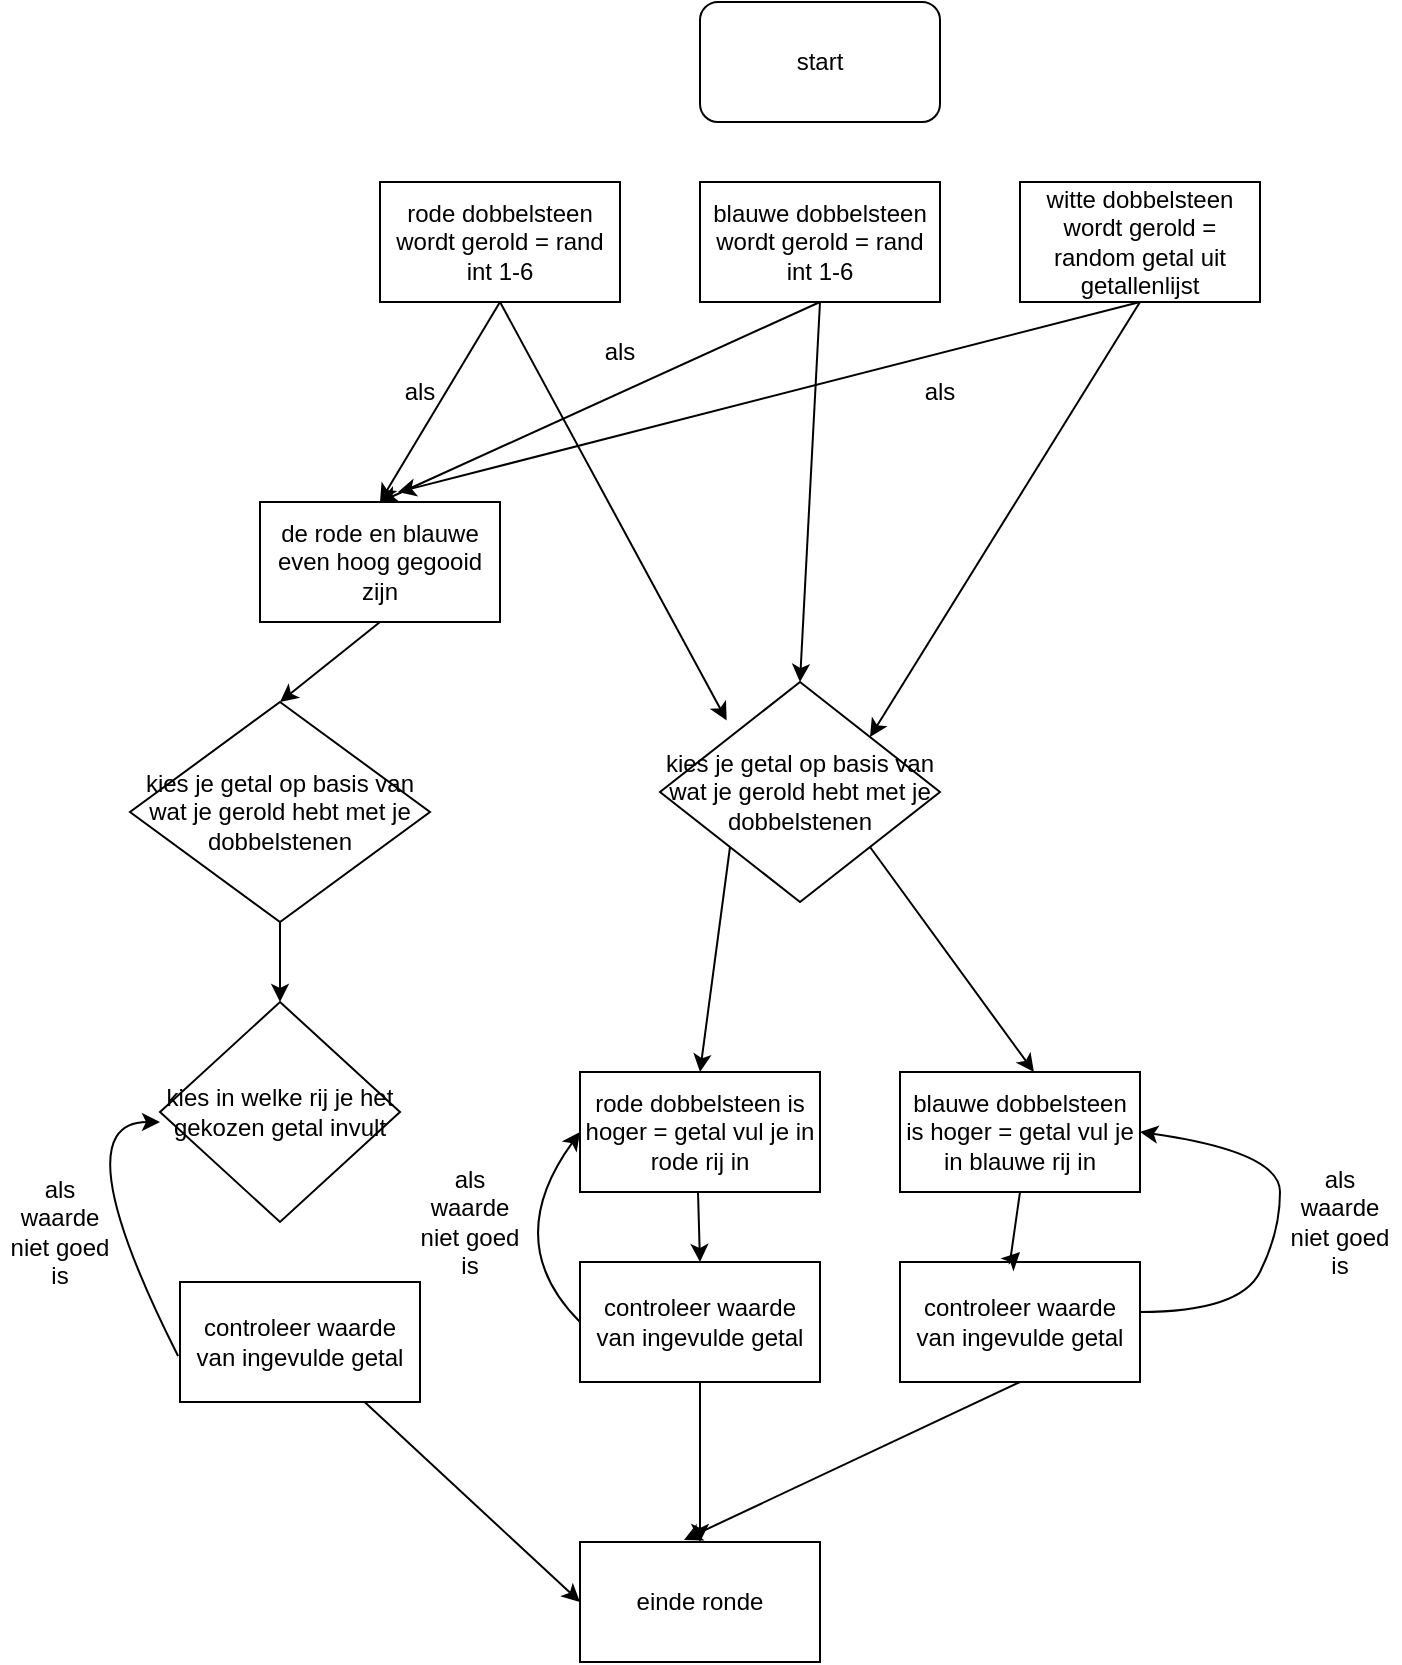 <mxfile version="21.6.1" type="device">
  <diagram name="Pagina-1" id="lcHrGxXBL3W1wGfV-fO7">
    <mxGraphModel dx="1947" dy="478" grid="1" gridSize="10" guides="1" tooltips="1" connect="1" arrows="1" fold="1" page="1" pageScale="1" pageWidth="827" pageHeight="1169" math="0" shadow="0">
      <root>
        <mxCell id="0" />
        <mxCell id="1" parent="0" />
        <mxCell id="sTtSb0fzbkR7x_QfdFsz-1" value="start" style="rounded=1;whiteSpace=wrap;html=1;" vertex="1" parent="1">
          <mxGeometry x="300" y="50" width="120" height="60" as="geometry" />
        </mxCell>
        <mxCell id="sTtSb0fzbkR7x_QfdFsz-2" value="blauwe dobbelsteen wordt gerold = rand int 1-6" style="rounded=0;whiteSpace=wrap;html=1;" vertex="1" parent="1">
          <mxGeometry x="300" y="140" width="120" height="60" as="geometry" />
        </mxCell>
        <mxCell id="sTtSb0fzbkR7x_QfdFsz-3" value="rode dobbelsteen wordt gerold = rand int 1-6" style="rounded=0;whiteSpace=wrap;html=1;" vertex="1" parent="1">
          <mxGeometry x="140" y="140" width="120" height="60" as="geometry" />
        </mxCell>
        <mxCell id="sTtSb0fzbkR7x_QfdFsz-4" value="witte dobbelsteen wordt gerold = random getal uit getallenlijst" style="rounded=0;whiteSpace=wrap;html=1;" vertex="1" parent="1">
          <mxGeometry x="460" y="140" width="120" height="60" as="geometry" />
        </mxCell>
        <mxCell id="sTtSb0fzbkR7x_QfdFsz-5" value="kies je getal op basis van wat je gerold hebt met je dobbelstenen" style="rhombus;whiteSpace=wrap;html=1;" vertex="1" parent="1">
          <mxGeometry x="280" y="390" width="140" height="110" as="geometry" />
        </mxCell>
        <mxCell id="sTtSb0fzbkR7x_QfdFsz-6" value="" style="endArrow=classic;html=1;rounded=0;exitX=0.5;exitY=1;exitDx=0;exitDy=0;entryX=1;entryY=0;entryDx=0;entryDy=0;" edge="1" parent="1" source="sTtSb0fzbkR7x_QfdFsz-4" target="sTtSb0fzbkR7x_QfdFsz-5">
          <mxGeometry width="50" height="50" relative="1" as="geometry">
            <mxPoint x="500" y="280" as="sourcePoint" />
            <mxPoint x="550" y="230" as="targetPoint" />
          </mxGeometry>
        </mxCell>
        <mxCell id="sTtSb0fzbkR7x_QfdFsz-7" value="" style="endArrow=classic;html=1;rounded=0;exitX=0.5;exitY=1;exitDx=0;exitDy=0;entryX=0.238;entryY=0.175;entryDx=0;entryDy=0;entryPerimeter=0;" edge="1" parent="1" source="sTtSb0fzbkR7x_QfdFsz-3" target="sTtSb0fzbkR7x_QfdFsz-5">
          <mxGeometry width="50" height="50" relative="1" as="geometry">
            <mxPoint x="170" y="220" as="sourcePoint" />
            <mxPoint x="280" y="250" as="targetPoint" />
          </mxGeometry>
        </mxCell>
        <mxCell id="sTtSb0fzbkR7x_QfdFsz-8" value="" style="endArrow=classic;html=1;rounded=0;exitX=0.5;exitY=1;exitDx=0;exitDy=0;entryX=0.5;entryY=0;entryDx=0;entryDy=0;" edge="1" parent="1" source="sTtSb0fzbkR7x_QfdFsz-2" target="sTtSb0fzbkR7x_QfdFsz-5">
          <mxGeometry width="50" height="50" relative="1" as="geometry">
            <mxPoint x="480" y="320" as="sourcePoint" />
            <mxPoint x="530" y="270" as="targetPoint" />
          </mxGeometry>
        </mxCell>
        <mxCell id="sTtSb0fzbkR7x_QfdFsz-14" value="de rode en blauwe even hoog gegooid zijn" style="rounded=0;whiteSpace=wrap;html=1;" vertex="1" parent="1">
          <mxGeometry x="80" y="300" width="120" height="60" as="geometry" />
        </mxCell>
        <mxCell id="sTtSb0fzbkR7x_QfdFsz-15" value="kies je getal op basis van wat je gerold hebt met je dobbelstenen" style="rhombus;whiteSpace=wrap;html=1;" vertex="1" parent="1">
          <mxGeometry x="15" y="400" width="150" height="110" as="geometry" />
        </mxCell>
        <mxCell id="sTtSb0fzbkR7x_QfdFsz-16" value="" style="endArrow=classic;html=1;rounded=0;entryX=0.5;entryY=0;entryDx=0;entryDy=0;" edge="1" parent="1" target="sTtSb0fzbkR7x_QfdFsz-14">
          <mxGeometry width="50" height="50" relative="1" as="geometry">
            <mxPoint x="200" y="200" as="sourcePoint" />
            <mxPoint x="80" y="230" as="targetPoint" />
          </mxGeometry>
        </mxCell>
        <mxCell id="sTtSb0fzbkR7x_QfdFsz-17" value="als" style="text;html=1;strokeColor=none;fillColor=none;align=center;verticalAlign=middle;whiteSpace=wrap;rounded=0;" vertex="1" parent="1">
          <mxGeometry x="130" y="230" width="60" height="30" as="geometry" />
        </mxCell>
        <mxCell id="sTtSb0fzbkR7x_QfdFsz-18" value="" style="endArrow=classic;html=1;rounded=0;exitX=0.5;exitY=1;exitDx=0;exitDy=0;entryX=0.5;entryY=0;entryDx=0;entryDy=0;" edge="1" parent="1" source="sTtSb0fzbkR7x_QfdFsz-2" target="sTtSb0fzbkR7x_QfdFsz-14">
          <mxGeometry width="50" height="50" relative="1" as="geometry">
            <mxPoint x="280" y="280" as="sourcePoint" />
            <mxPoint x="330" y="230" as="targetPoint" />
          </mxGeometry>
        </mxCell>
        <mxCell id="sTtSb0fzbkR7x_QfdFsz-19" value="" style="endArrow=classic;html=1;rounded=0;exitX=0.5;exitY=1;exitDx=0;exitDy=0;entryX=0.575;entryY=-0.083;entryDx=0;entryDy=0;entryPerimeter=0;" edge="1" parent="1" source="sTtSb0fzbkR7x_QfdFsz-4" target="sTtSb0fzbkR7x_QfdFsz-14">
          <mxGeometry width="50" height="50" relative="1" as="geometry">
            <mxPoint x="430" y="250" as="sourcePoint" />
            <mxPoint x="560" y="270" as="targetPoint" />
          </mxGeometry>
        </mxCell>
        <mxCell id="sTtSb0fzbkR7x_QfdFsz-22" value="als" style="text;html=1;strokeColor=none;fillColor=none;align=center;verticalAlign=middle;whiteSpace=wrap;rounded=0;" vertex="1" parent="1">
          <mxGeometry x="230" y="210" width="60" height="30" as="geometry" />
        </mxCell>
        <mxCell id="sTtSb0fzbkR7x_QfdFsz-23" value="als" style="text;html=1;strokeColor=none;fillColor=none;align=center;verticalAlign=middle;whiteSpace=wrap;rounded=0;" vertex="1" parent="1">
          <mxGeometry x="390" y="230" width="60" height="30" as="geometry" />
        </mxCell>
        <mxCell id="sTtSb0fzbkR7x_QfdFsz-24" value="" style="endArrow=classic;html=1;rounded=0;exitX=0.5;exitY=1;exitDx=0;exitDy=0;entryX=0.5;entryY=0;entryDx=0;entryDy=0;" edge="1" parent="1" source="sTtSb0fzbkR7x_QfdFsz-14" target="sTtSb0fzbkR7x_QfdFsz-15">
          <mxGeometry width="50" height="50" relative="1" as="geometry">
            <mxPoint y="410" as="sourcePoint" />
            <mxPoint x="50" y="360" as="targetPoint" />
          </mxGeometry>
        </mxCell>
        <mxCell id="sTtSb0fzbkR7x_QfdFsz-25" value="kies in welke rij je het gekozen getal invult" style="rhombus;whiteSpace=wrap;html=1;" vertex="1" parent="1">
          <mxGeometry x="30" y="550" width="120" height="110" as="geometry" />
        </mxCell>
        <mxCell id="sTtSb0fzbkR7x_QfdFsz-26" value="" style="endArrow=classic;html=1;rounded=0;exitX=0.5;exitY=1;exitDx=0;exitDy=0;entryX=0.5;entryY=0;entryDx=0;entryDy=0;" edge="1" parent="1" source="sTtSb0fzbkR7x_QfdFsz-15" target="sTtSb0fzbkR7x_QfdFsz-25">
          <mxGeometry width="50" height="50" relative="1" as="geometry">
            <mxPoint x="180" y="560" as="sourcePoint" />
            <mxPoint x="230" y="510" as="targetPoint" />
          </mxGeometry>
        </mxCell>
        <mxCell id="sTtSb0fzbkR7x_QfdFsz-29" value="rode dobbelsteen is hoger = getal vul je in rode rij in" style="rounded=0;whiteSpace=wrap;html=1;" vertex="1" parent="1">
          <mxGeometry x="240" y="585" width="120" height="60" as="geometry" />
        </mxCell>
        <mxCell id="sTtSb0fzbkR7x_QfdFsz-30" value="blauwe dobbelsteen is hoger = getal vul je in blauwe rij in" style="rounded=0;whiteSpace=wrap;html=1;" vertex="1" parent="1">
          <mxGeometry x="400" y="585" width="120" height="60" as="geometry" />
        </mxCell>
        <mxCell id="sTtSb0fzbkR7x_QfdFsz-31" value="" style="endArrow=classic;html=1;rounded=0;exitX=0;exitY=1;exitDx=0;exitDy=0;entryX=0.5;entryY=0;entryDx=0;entryDy=0;" edge="1" parent="1" source="sTtSb0fzbkR7x_QfdFsz-5" target="sTtSb0fzbkR7x_QfdFsz-29">
          <mxGeometry width="50" height="50" relative="1" as="geometry">
            <mxPoint x="230" y="520" as="sourcePoint" />
            <mxPoint x="280" y="470" as="targetPoint" />
          </mxGeometry>
        </mxCell>
        <mxCell id="sTtSb0fzbkR7x_QfdFsz-32" value="" style="endArrow=classic;html=1;rounded=0;exitX=1;exitY=1;exitDx=0;exitDy=0;entryX=0.558;entryY=0;entryDx=0;entryDy=0;entryPerimeter=0;" edge="1" parent="1" source="sTtSb0fzbkR7x_QfdFsz-5" target="sTtSb0fzbkR7x_QfdFsz-30">
          <mxGeometry width="50" height="50" relative="1" as="geometry">
            <mxPoint x="460" y="510" as="sourcePoint" />
            <mxPoint x="510" y="460" as="targetPoint" />
          </mxGeometry>
        </mxCell>
        <mxCell id="sTtSb0fzbkR7x_QfdFsz-34" value="controleer waarde van ingevulde getal" style="rounded=0;whiteSpace=wrap;html=1;" vertex="1" parent="1">
          <mxGeometry x="240" y="680" width="120" height="60" as="geometry" />
        </mxCell>
        <mxCell id="sTtSb0fzbkR7x_QfdFsz-35" value="controleer waarde van ingevulde getal" style="rounded=0;whiteSpace=wrap;html=1;" vertex="1" parent="1">
          <mxGeometry x="400" y="680" width="120" height="60" as="geometry" />
        </mxCell>
        <mxCell id="sTtSb0fzbkR7x_QfdFsz-37" value="" style="endArrow=classic;html=1;rounded=0;exitX=0.5;exitY=1;exitDx=0;exitDy=0;" edge="1" parent="1" source="sTtSb0fzbkR7x_QfdFsz-30">
          <mxGeometry width="50" height="50" relative="1" as="geometry">
            <mxPoint x="450" y="655" as="sourcePoint" />
            <mxPoint x="460" y="675" as="targetPoint" />
            <Array as="points">
              <mxPoint x="455" y="680" />
            </Array>
          </mxGeometry>
        </mxCell>
        <mxCell id="sTtSb0fzbkR7x_QfdFsz-39" value="" style="endArrow=classic;html=1;rounded=0;entryX=0.5;entryY=0;entryDx=0;entryDy=0;" edge="1" parent="1" target="sTtSb0fzbkR7x_QfdFsz-34">
          <mxGeometry width="50" height="50" relative="1" as="geometry">
            <mxPoint x="299" y="645" as="sourcePoint" />
            <mxPoint x="300" y="675" as="targetPoint" />
          </mxGeometry>
        </mxCell>
        <mxCell id="sTtSb0fzbkR7x_QfdFsz-40" value="controleer waarde van ingevulde getal" style="rounded=0;whiteSpace=wrap;html=1;" vertex="1" parent="1">
          <mxGeometry x="40" y="690" width="120" height="60" as="geometry" />
        </mxCell>
        <mxCell id="sTtSb0fzbkR7x_QfdFsz-44" value="als waarde niet goed is" style="text;html=1;strokeColor=none;fillColor=none;align=center;verticalAlign=middle;whiteSpace=wrap;rounded=0;" vertex="1" parent="1">
          <mxGeometry x="-50" y="650" width="60" height="30" as="geometry" />
        </mxCell>
        <mxCell id="sTtSb0fzbkR7x_QfdFsz-45" value="" style="curved=1;endArrow=classic;html=1;rounded=0;entryX=1;entryY=0.5;entryDx=0;entryDy=0;" edge="1" parent="1" target="sTtSb0fzbkR7x_QfdFsz-30">
          <mxGeometry width="50" height="50" relative="1" as="geometry">
            <mxPoint x="520" y="705" as="sourcePoint" />
            <mxPoint x="620" y="645" as="targetPoint" />
            <Array as="points">
              <mxPoint x="570" y="705" />
              <mxPoint x="590" y="665" />
              <mxPoint x="590" y="625" />
            </Array>
          </mxGeometry>
        </mxCell>
        <mxCell id="sTtSb0fzbkR7x_QfdFsz-47" value="als waarde niet goed is" style="text;html=1;strokeColor=none;fillColor=none;align=center;verticalAlign=middle;whiteSpace=wrap;rounded=0;" vertex="1" parent="1">
          <mxGeometry x="590" y="645" width="60" height="30" as="geometry" />
        </mxCell>
        <mxCell id="sTtSb0fzbkR7x_QfdFsz-49" value="" style="curved=1;endArrow=classic;html=1;rounded=0;entryX=0;entryY=0.5;entryDx=0;entryDy=0;" edge="1" parent="1" target="sTtSb0fzbkR7x_QfdFsz-29">
          <mxGeometry width="50" height="50" relative="1" as="geometry">
            <mxPoint x="240" y="710" as="sourcePoint" />
            <mxPoint x="190" y="665" as="targetPoint" />
            <Array as="points">
              <mxPoint x="200" y="670" />
            </Array>
          </mxGeometry>
        </mxCell>
        <mxCell id="sTtSb0fzbkR7x_QfdFsz-50" value="als waarde niet goed is" style="text;html=1;strokeColor=none;fillColor=none;align=center;verticalAlign=middle;whiteSpace=wrap;rounded=0;" vertex="1" parent="1">
          <mxGeometry x="155" y="645" width="60" height="30" as="geometry" />
        </mxCell>
        <mxCell id="sTtSb0fzbkR7x_QfdFsz-54" value="" style="curved=1;endArrow=classic;html=1;rounded=0;exitX=-0.008;exitY=0.617;exitDx=0;exitDy=0;exitPerimeter=0;" edge="1" parent="1" source="sTtSb0fzbkR7x_QfdFsz-40">
          <mxGeometry width="50" height="50" relative="1" as="geometry">
            <mxPoint x="-20" y="660" as="sourcePoint" />
            <mxPoint x="30" y="610" as="targetPoint" />
            <Array as="points">
              <mxPoint x="-20" y="610" />
            </Array>
          </mxGeometry>
        </mxCell>
        <mxCell id="sTtSb0fzbkR7x_QfdFsz-55" value="einde ronde" style="rounded=0;whiteSpace=wrap;html=1;" vertex="1" parent="1">
          <mxGeometry x="240" y="820" width="120" height="60" as="geometry" />
        </mxCell>
        <mxCell id="sTtSb0fzbkR7x_QfdFsz-56" value="" style="endArrow=classic;html=1;rounded=0;exitX=0.5;exitY=1;exitDx=0;exitDy=0;entryX=0.433;entryY=-0.017;entryDx=0;entryDy=0;entryPerimeter=0;" edge="1" parent="1" source="sTtSb0fzbkR7x_QfdFsz-35" target="sTtSb0fzbkR7x_QfdFsz-55">
          <mxGeometry width="50" height="50" relative="1" as="geometry">
            <mxPoint x="390" y="820" as="sourcePoint" />
            <mxPoint x="440" y="770" as="targetPoint" />
          </mxGeometry>
        </mxCell>
        <mxCell id="sTtSb0fzbkR7x_QfdFsz-57" value="" style="endArrow=classic;html=1;rounded=0;entryX=0.5;entryY=0;entryDx=0;entryDy=0;" edge="1" parent="1" source="sTtSb0fzbkR7x_QfdFsz-34" target="sTtSb0fzbkR7x_QfdFsz-55">
          <mxGeometry width="50" height="50" relative="1" as="geometry">
            <mxPoint x="289" y="760" as="sourcePoint" />
            <mxPoint x="290" y="810" as="targetPoint" />
          </mxGeometry>
        </mxCell>
        <mxCell id="sTtSb0fzbkR7x_QfdFsz-58" value="" style="endArrow=classic;html=1;rounded=0;entryX=0;entryY=0.5;entryDx=0;entryDy=0;" edge="1" parent="1" source="sTtSb0fzbkR7x_QfdFsz-40" target="sTtSb0fzbkR7x_QfdFsz-55">
          <mxGeometry width="50" height="50" relative="1" as="geometry">
            <mxPoint x="70" y="810" as="sourcePoint" />
            <mxPoint x="70" y="850" as="targetPoint" />
          </mxGeometry>
        </mxCell>
      </root>
    </mxGraphModel>
  </diagram>
</mxfile>
